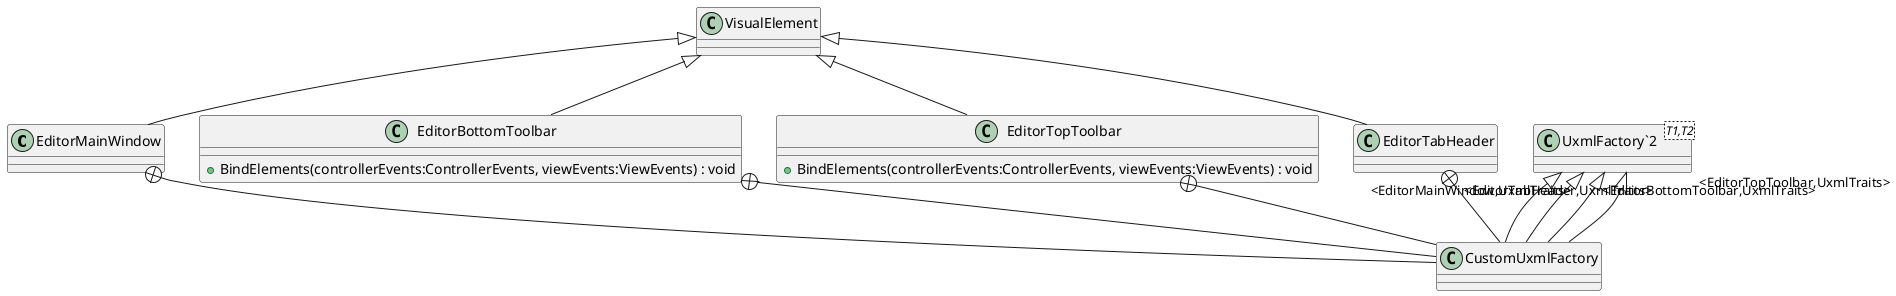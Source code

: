 @startuml
class EditorMainWindow {
}
class EditorBottomToolbar {
    + BindElements(controllerEvents:ControllerEvents, viewEvents:ViewEvents) : void
}
class EditorTopToolbar {
    + BindElements(controllerEvents:ControllerEvents, viewEvents:ViewEvents) : void
}
class EditorTabHeader {
}
class CustomUxmlFactory {
}
class CustomUxmlFactory {
}
class CustomUxmlFactory {
}
class CustomUxmlFactory {
}
class "UxmlFactory`2"<T1,T2> {
}
VisualElement <|-- EditorMainWindow
VisualElement <|-- EditorBottomToolbar
VisualElement <|-- EditorTopToolbar
VisualElement <|-- EditorTabHeader
EditorMainWindow +-- CustomUxmlFactory
"UxmlFactory`2" "<EditorMainWindow,UxmlTraits>" <|-- CustomUxmlFactory
EditorBottomToolbar +-- CustomUxmlFactory
"UxmlFactory`2" "<EditorBottomToolbar,UxmlTraits>" <|-- CustomUxmlFactory
EditorTopToolbar +-- CustomUxmlFactory
"UxmlFactory`2" "<EditorTopToolbar,UxmlTraits>" <|-- CustomUxmlFactory
EditorTabHeader +-- CustomUxmlFactory
"UxmlFactory`2" "<EditorTabHeader,UxmlTraits>" <|-- CustomUxmlFactory
@enduml
